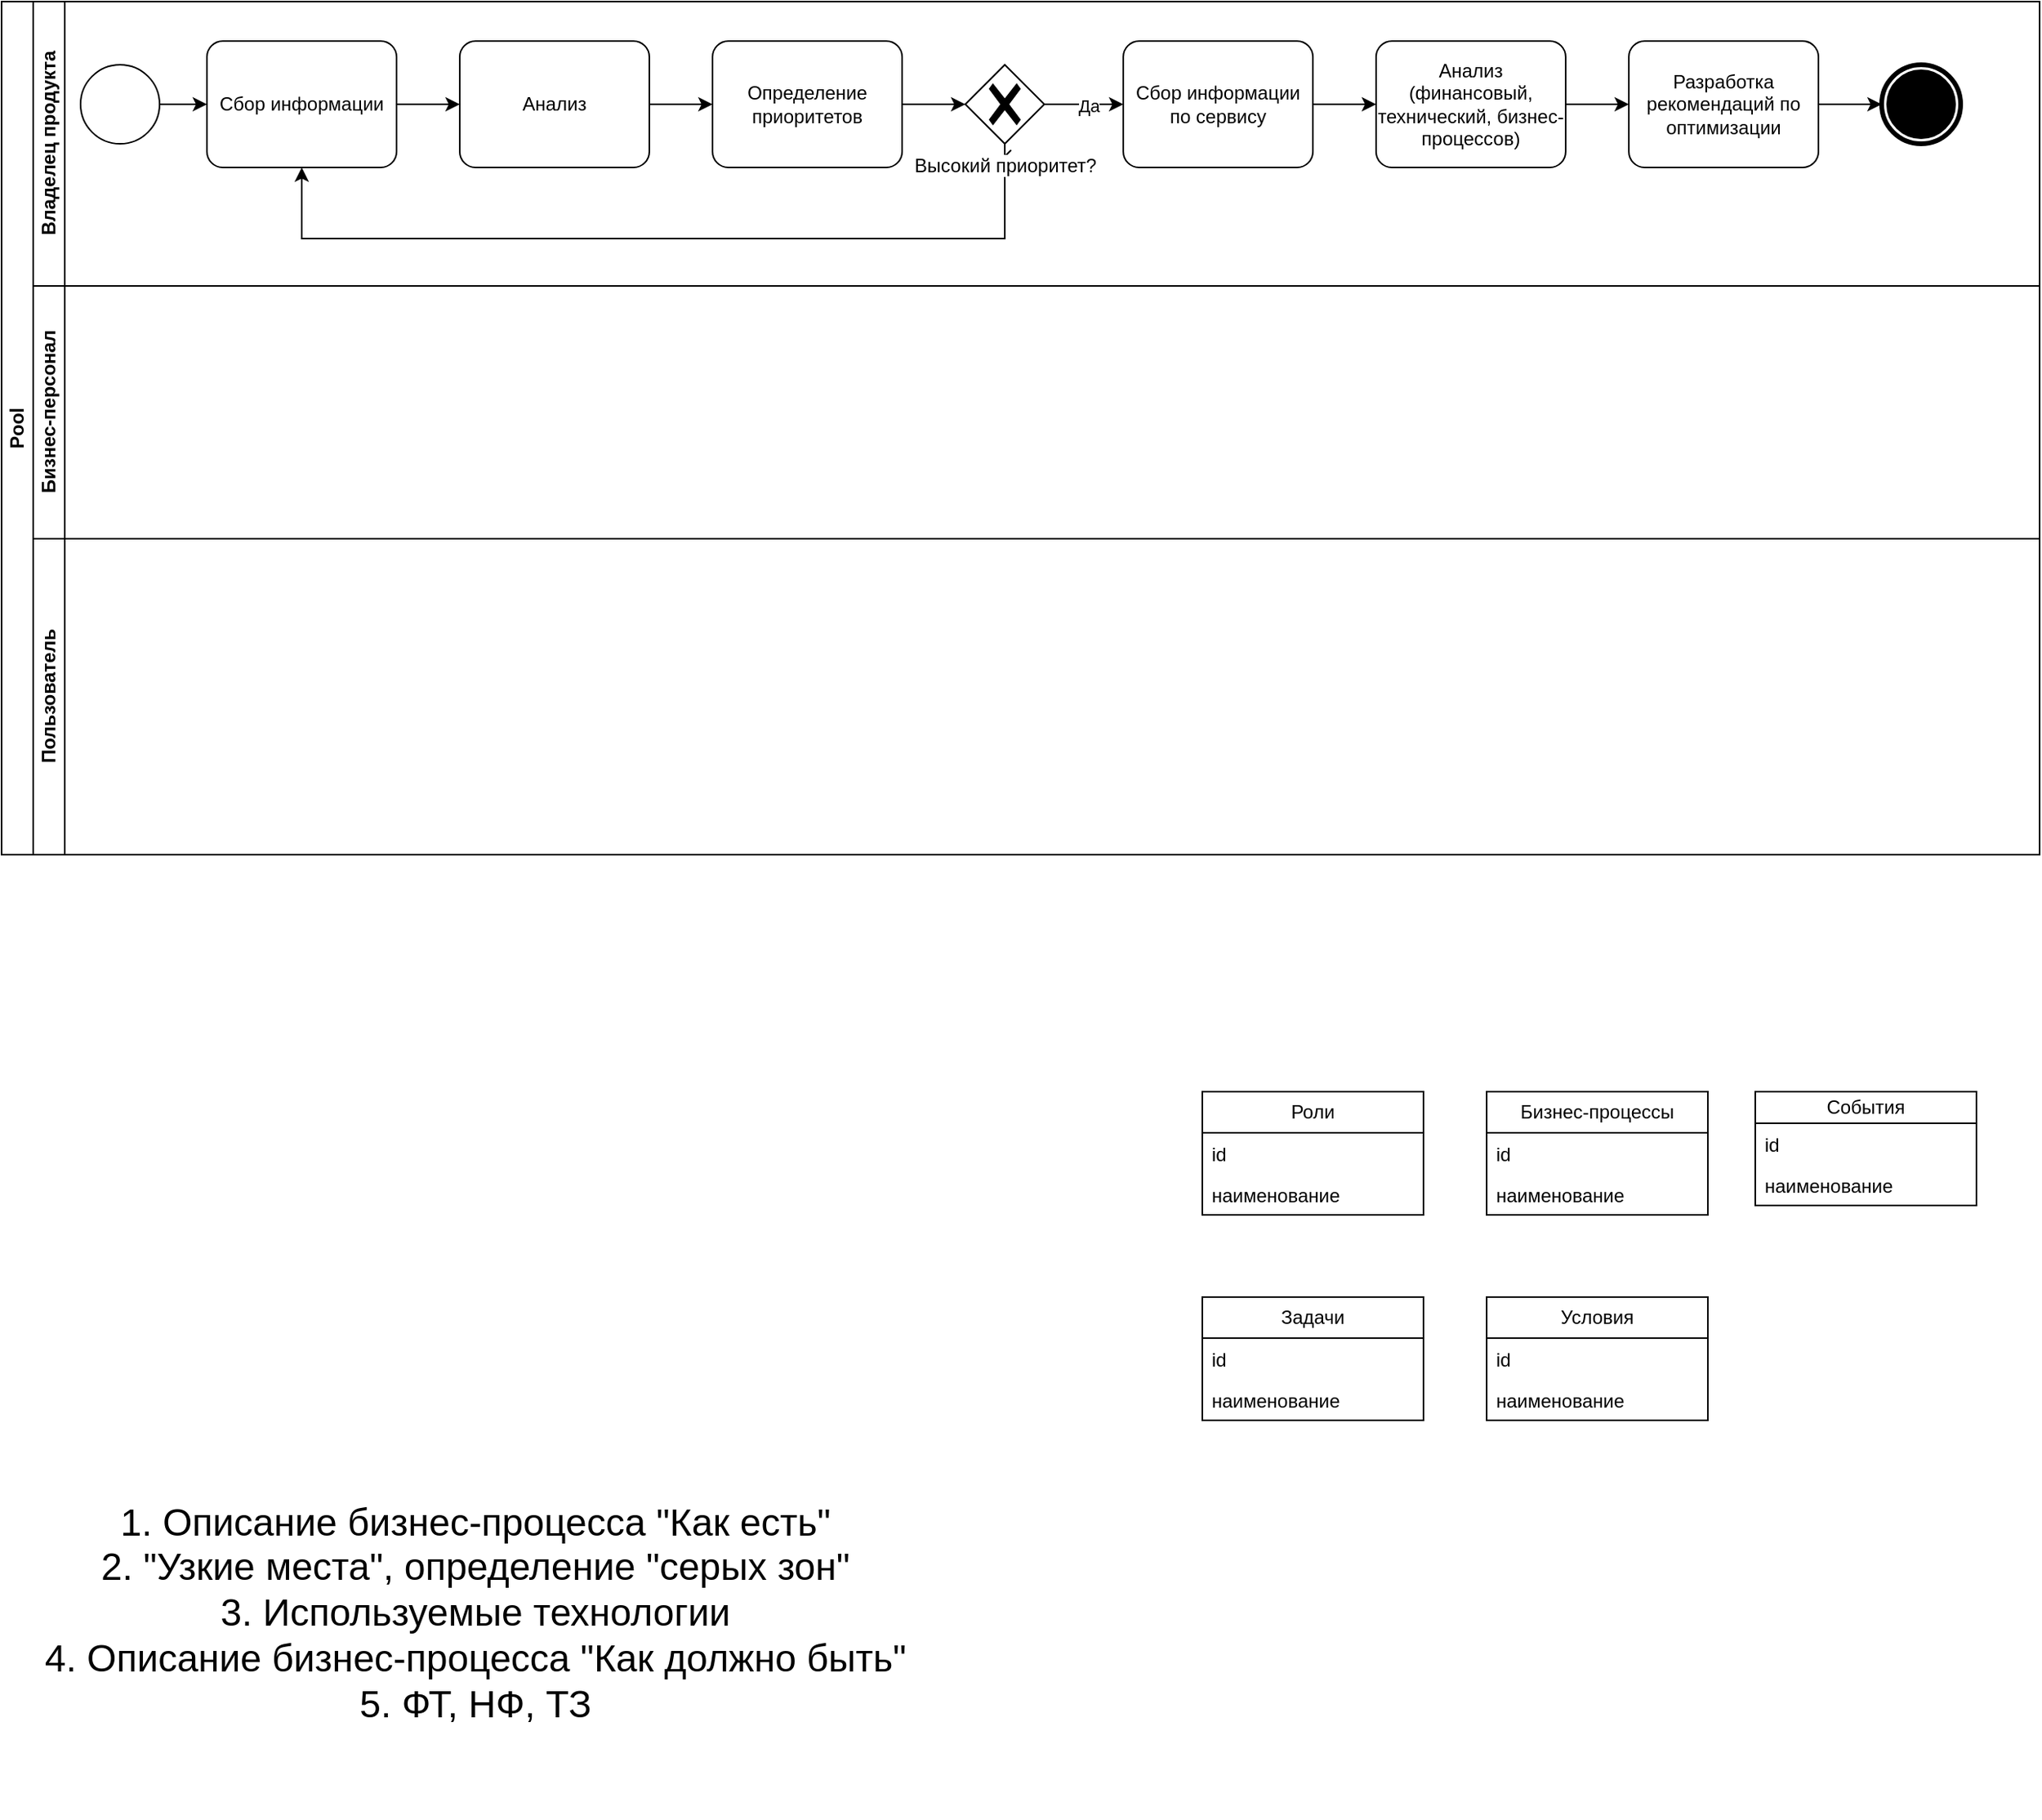 <mxfile version="21.6.5" type="github">
  <diagram name="Страница 1" id="9IuZvNYRoDw_cZlBoTu7">
    <mxGraphModel dx="880" dy="478" grid="1" gridSize="10" guides="1" tooltips="1" connect="1" arrows="1" fold="1" page="1" pageScale="1" pageWidth="827" pageHeight="1169" math="0" shadow="0">
      <root>
        <mxCell id="0" />
        <mxCell id="1" parent="0" />
        <mxCell id="Grty-4EMdzizV5Q1cPPK-3" style="edgeStyle=orthogonalEdgeStyle;rounded=0;orthogonalLoop=1;jettySize=auto;html=1;exitX=1;exitY=0.5;exitDx=0;exitDy=0;exitPerimeter=0;entryX=0;entryY=0.5;entryDx=0;entryDy=0;entryPerimeter=0;" edge="1" parent="1" source="Grty-4EMdzizV5Q1cPPK-1" target="Grty-4EMdzizV5Q1cPPK-2">
          <mxGeometry relative="1" as="geometry" />
        </mxCell>
        <mxCell id="Grty-4EMdzizV5Q1cPPK-1" value="" style="points=[[0.145,0.145,0],[0.5,0,0],[0.855,0.145,0],[1,0.5,0],[0.855,0.855,0],[0.5,1,0],[0.145,0.855,0],[0,0.5,0]];shape=mxgraph.bpmn.event;html=1;verticalLabelPosition=bottom;labelBackgroundColor=#ffffff;verticalAlign=top;align=center;perimeter=ellipsePerimeter;outlineConnect=0;aspect=fixed;outline=standard;symbol=general;" vertex="1" parent="1">
          <mxGeometry x="80" y="80" width="50" height="50" as="geometry" />
        </mxCell>
        <mxCell id="Grty-4EMdzizV5Q1cPPK-6" value="" style="edgeStyle=orthogonalEdgeStyle;rounded=0;orthogonalLoop=1;jettySize=auto;html=1;" edge="1" parent="1" source="Grty-4EMdzizV5Q1cPPK-2" target="Grty-4EMdzizV5Q1cPPK-5">
          <mxGeometry relative="1" as="geometry" />
        </mxCell>
        <mxCell id="Grty-4EMdzizV5Q1cPPK-2" value="Сбор информации" style="points=[[0.25,0,0],[0.5,0,0],[0.75,0,0],[1,0.25,0],[1,0.5,0],[1,0.75,0],[0.75,1,0],[0.5,1,0],[0.25,1,0],[0,0.75,0],[0,0.5,0],[0,0.25,0]];shape=mxgraph.bpmn.task;whiteSpace=wrap;rectStyle=rounded;size=10;html=1;container=1;expand=0;collapsible=0;taskMarker=abstract;" vertex="1" parent="1">
          <mxGeometry x="160" y="65" width="120" height="80" as="geometry" />
        </mxCell>
        <mxCell id="Grty-4EMdzizV5Q1cPPK-9" style="edgeStyle=orthogonalEdgeStyle;rounded=0;orthogonalLoop=1;jettySize=auto;html=1;exitX=1;exitY=0.5;exitDx=0;exitDy=0;exitPerimeter=0;" edge="1" parent="1" source="Grty-4EMdzizV5Q1cPPK-4" target="Grty-4EMdzizV5Q1cPPK-8">
          <mxGeometry relative="1" as="geometry" />
        </mxCell>
        <mxCell id="Grty-4EMdzizV5Q1cPPK-4" value="Определение приоритетов" style="points=[[0.25,0,0],[0.5,0,0],[0.75,0,0],[1,0.25,0],[1,0.5,0],[1,0.75,0],[0.75,1,0],[0.5,1,0],[0.25,1,0],[0,0.75,0],[0,0.5,0],[0,0.25,0]];shape=mxgraph.bpmn.task;whiteSpace=wrap;rectStyle=rounded;size=10;html=1;container=1;expand=0;collapsible=0;taskMarker=abstract;" vertex="1" parent="1">
          <mxGeometry x="480" y="65" width="120" height="80" as="geometry" />
        </mxCell>
        <mxCell id="Grty-4EMdzizV5Q1cPPK-7" style="edgeStyle=orthogonalEdgeStyle;rounded=0;orthogonalLoop=1;jettySize=auto;html=1;exitX=1;exitY=0.5;exitDx=0;exitDy=0;exitPerimeter=0;entryX=0;entryY=0.5;entryDx=0;entryDy=0;entryPerimeter=0;" edge="1" parent="1" source="Grty-4EMdzizV5Q1cPPK-5" target="Grty-4EMdzizV5Q1cPPK-4">
          <mxGeometry relative="1" as="geometry" />
        </mxCell>
        <mxCell id="Grty-4EMdzizV5Q1cPPK-5" value="Анализ" style="points=[[0.25,0,0],[0.5,0,0],[0.75,0,0],[1,0.25,0],[1,0.5,0],[1,0.75,0],[0.75,1,0],[0.5,1,0],[0.25,1,0],[0,0.75,0],[0,0.5,0],[0,0.25,0]];shape=mxgraph.bpmn.task;whiteSpace=wrap;rectStyle=rounded;size=10;html=1;container=1;expand=0;collapsible=0;taskMarker=abstract;" vertex="1" parent="1">
          <mxGeometry x="320" y="65" width="120" height="80" as="geometry" />
        </mxCell>
        <mxCell id="Grty-4EMdzizV5Q1cPPK-11" style="edgeStyle=orthogonalEdgeStyle;rounded=0;orthogonalLoop=1;jettySize=auto;html=1;exitX=1;exitY=0.5;exitDx=0;exitDy=0;exitPerimeter=0;entryX=0;entryY=0.5;entryDx=0;entryDy=0;entryPerimeter=0;" edge="1" parent="1" source="Grty-4EMdzizV5Q1cPPK-8" target="Grty-4EMdzizV5Q1cPPK-10">
          <mxGeometry relative="1" as="geometry" />
        </mxCell>
        <mxCell id="Grty-4EMdzizV5Q1cPPK-13" value="Да" style="edgeLabel;html=1;align=center;verticalAlign=middle;resizable=0;points=[];" vertex="1" connectable="0" parent="Grty-4EMdzizV5Q1cPPK-11">
          <mxGeometry x="0.106" y="-1" relative="1" as="geometry">
            <mxPoint as="offset" />
          </mxGeometry>
        </mxCell>
        <mxCell id="Grty-4EMdzizV5Q1cPPK-12" style="edgeStyle=orthogonalEdgeStyle;rounded=0;orthogonalLoop=1;jettySize=auto;html=1;exitX=0.5;exitY=1;exitDx=0;exitDy=0;exitPerimeter=0;entryX=0.5;entryY=1;entryDx=0;entryDy=0;entryPerimeter=0;startArrow=dash;startFill=0;" edge="1" parent="1" source="Grty-4EMdzizV5Q1cPPK-8" target="Grty-4EMdzizV5Q1cPPK-2">
          <mxGeometry relative="1" as="geometry">
            <Array as="points">
              <mxPoint x="665" y="190" />
              <mxPoint x="220" y="190" />
            </Array>
          </mxGeometry>
        </mxCell>
        <mxCell id="Grty-4EMdzizV5Q1cPPK-8" value="Высокий приоритет?" style="points=[[0.25,0.25,0],[0.5,0,0],[0.75,0.25,0],[1,0.5,0],[0.75,0.75,0],[0.5,1,0],[0.25,0.75,0],[0,0.5,0]];shape=mxgraph.bpmn.gateway2;html=1;verticalLabelPosition=bottom;labelBackgroundColor=#ffffff;verticalAlign=top;align=center;perimeter=rhombusPerimeter;outlineConnect=0;outline=none;symbol=none;gwType=exclusive;" vertex="1" parent="1">
          <mxGeometry x="640" y="80" width="50" height="50" as="geometry" />
        </mxCell>
        <mxCell id="Grty-4EMdzizV5Q1cPPK-15" value="" style="edgeStyle=orthogonalEdgeStyle;rounded=0;orthogonalLoop=1;jettySize=auto;html=1;" edge="1" parent="1" source="Grty-4EMdzizV5Q1cPPK-10" target="Grty-4EMdzizV5Q1cPPK-14">
          <mxGeometry relative="1" as="geometry" />
        </mxCell>
        <mxCell id="Grty-4EMdzizV5Q1cPPK-10" value="Сбор информации по сервису" style="points=[[0.25,0,0],[0.5,0,0],[0.75,0,0],[1,0.25,0],[1,0.5,0],[1,0.75,0],[0.75,1,0],[0.5,1,0],[0.25,1,0],[0,0.75,0],[0,0.5,0],[0,0.25,0]];shape=mxgraph.bpmn.task;whiteSpace=wrap;rectStyle=rounded;size=10;html=1;container=1;expand=0;collapsible=0;taskMarker=abstract;" vertex="1" parent="1">
          <mxGeometry x="740" y="65" width="120" height="80" as="geometry" />
        </mxCell>
        <mxCell id="Grty-4EMdzizV5Q1cPPK-17" value="" style="edgeStyle=orthogonalEdgeStyle;rounded=0;orthogonalLoop=1;jettySize=auto;html=1;" edge="1" parent="1" source="Grty-4EMdzizV5Q1cPPK-14" target="Grty-4EMdzizV5Q1cPPK-16">
          <mxGeometry relative="1" as="geometry" />
        </mxCell>
        <mxCell id="Grty-4EMdzizV5Q1cPPK-14" value="Анализ (финансовый, технический, бизнес-процессов)" style="points=[[0.25,0,0],[0.5,0,0],[0.75,0,0],[1,0.25,0],[1,0.5,0],[1,0.75,0],[0.75,1,0],[0.5,1,0],[0.25,1,0],[0,0.75,0],[0,0.5,0],[0,0.25,0]];shape=mxgraph.bpmn.task;whiteSpace=wrap;rectStyle=rounded;size=10;html=1;container=1;expand=0;collapsible=0;taskMarker=abstract;" vertex="1" parent="1">
          <mxGeometry x="900" y="65" width="120" height="80" as="geometry" />
        </mxCell>
        <mxCell id="Grty-4EMdzizV5Q1cPPK-19" value="" style="edgeStyle=orthogonalEdgeStyle;rounded=0;orthogonalLoop=1;jettySize=auto;html=1;" edge="1" parent="1" source="Grty-4EMdzizV5Q1cPPK-16">
          <mxGeometry relative="1" as="geometry">
            <mxPoint x="1220" y="105.0" as="targetPoint" />
          </mxGeometry>
        </mxCell>
        <mxCell id="Grty-4EMdzizV5Q1cPPK-16" value="Разработка рекомендаций по оптимизации" style="points=[[0.25,0,0],[0.5,0,0],[0.75,0,0],[1,0.25,0],[1,0.5,0],[1,0.75,0],[0.75,1,0],[0.5,1,0],[0.25,1,0],[0,0.75,0],[0,0.5,0],[0,0.25,0]];shape=mxgraph.bpmn.task;whiteSpace=wrap;rectStyle=rounded;size=10;html=1;container=1;expand=0;collapsible=0;taskMarker=abstract;" vertex="1" parent="1">
          <mxGeometry x="1060" y="65" width="120" height="80" as="geometry" />
        </mxCell>
        <mxCell id="Grty-4EMdzizV5Q1cPPK-20" value="" style="points=[[0.145,0.145,0],[0.5,0,0],[0.855,0.145,0],[1,0.5,0],[0.855,0.855,0],[0.5,1,0],[0.145,0.855,0],[0,0.5,0]];shape=mxgraph.bpmn.event;html=1;verticalLabelPosition=bottom;labelBackgroundColor=#ffffff;verticalAlign=top;align=center;perimeter=ellipsePerimeter;outlineConnect=0;aspect=fixed;outline=end;symbol=terminate;" vertex="1" parent="1">
          <mxGeometry x="1220" y="80" width="50" height="50" as="geometry" />
        </mxCell>
        <mxCell id="Grty-4EMdzizV5Q1cPPK-22" value="Pool" style="swimlane;html=1;childLayout=stackLayout;resizeParent=1;resizeParentMax=0;horizontal=0;startSize=20;horizontalStack=0;whiteSpace=wrap;" vertex="1" parent="1">
          <mxGeometry x="30" y="40" width="1290" height="540" as="geometry" />
        </mxCell>
        <mxCell id="Grty-4EMdzizV5Q1cPPK-23" value="Владелец продукта" style="swimlane;html=1;startSize=20;horizontal=0;" vertex="1" parent="Grty-4EMdzizV5Q1cPPK-22">
          <mxGeometry x="20" width="1270" height="180" as="geometry" />
        </mxCell>
        <mxCell id="Grty-4EMdzizV5Q1cPPK-24" value="Бизнес-персонал" style="swimlane;html=1;startSize=20;horizontal=0;" vertex="1" parent="Grty-4EMdzizV5Q1cPPK-22">
          <mxGeometry x="20" y="180" width="1270" height="160" as="geometry" />
        </mxCell>
        <mxCell id="Grty-4EMdzizV5Q1cPPK-25" value="Пользователь" style="swimlane;html=1;startSize=20;horizontal=0;" vertex="1" parent="Grty-4EMdzizV5Q1cPPK-22">
          <mxGeometry x="20" y="340" width="1270" height="200" as="geometry" />
        </mxCell>
        <mxCell id="Grty-4EMdzizV5Q1cPPK-26" value="1. Описание бизнес-процесса &quot;Как есть&quot;&lt;br&gt;2. &quot;Узкие места&quot;, определение &quot;серых зон&quot;&lt;br&gt;3. Используемые технологии&lt;br&gt;4. Описание бизнес-процесса &quot;Как должно быть&quot;&lt;br&gt;5. ФТ, НФ, ТЗ" style="text;html=1;strokeColor=none;fillColor=none;align=center;verticalAlign=middle;whiteSpace=wrap;rounded=0;fontSize=24;" vertex="1" parent="1">
          <mxGeometry x="40" y="930" width="580" height="260" as="geometry" />
        </mxCell>
        <mxCell id="Grty-4EMdzizV5Q1cPPK-27" value="Роли" style="swimlane;fontStyle=0;childLayout=stackLayout;horizontal=1;startSize=26;fillColor=none;horizontalStack=0;resizeParent=1;resizeParentMax=0;resizeLast=0;collapsible=1;marginBottom=0;whiteSpace=wrap;html=1;" vertex="1" parent="1">
          <mxGeometry x="790" y="730" width="140" height="78" as="geometry" />
        </mxCell>
        <mxCell id="Grty-4EMdzizV5Q1cPPK-28" value="id" style="text;strokeColor=none;fillColor=none;align=left;verticalAlign=top;spacingLeft=4;spacingRight=4;overflow=hidden;rotatable=0;points=[[0,0.5],[1,0.5]];portConstraint=eastwest;whiteSpace=wrap;html=1;" vertex="1" parent="Grty-4EMdzizV5Q1cPPK-27">
          <mxGeometry y="26" width="140" height="26" as="geometry" />
        </mxCell>
        <mxCell id="Grty-4EMdzizV5Q1cPPK-29" value="наименование" style="text;strokeColor=none;fillColor=none;align=left;verticalAlign=top;spacingLeft=4;spacingRight=4;overflow=hidden;rotatable=0;points=[[0,0.5],[1,0.5]];portConstraint=eastwest;whiteSpace=wrap;html=1;" vertex="1" parent="Grty-4EMdzizV5Q1cPPK-27">
          <mxGeometry y="52" width="140" height="26" as="geometry" />
        </mxCell>
        <mxCell id="Grty-4EMdzizV5Q1cPPK-31" value="Бизнес-процессы" style="swimlane;fontStyle=0;childLayout=stackLayout;horizontal=1;startSize=26;fillColor=none;horizontalStack=0;resizeParent=1;resizeParentMax=0;resizeLast=0;collapsible=1;marginBottom=0;whiteSpace=wrap;html=1;" vertex="1" parent="1">
          <mxGeometry x="970" y="730" width="140" height="78" as="geometry" />
        </mxCell>
        <mxCell id="Grty-4EMdzizV5Q1cPPK-32" value="id" style="text;strokeColor=none;fillColor=none;align=left;verticalAlign=top;spacingLeft=4;spacingRight=4;overflow=hidden;rotatable=0;points=[[0,0.5],[1,0.5]];portConstraint=eastwest;whiteSpace=wrap;html=1;" vertex="1" parent="Grty-4EMdzizV5Q1cPPK-31">
          <mxGeometry y="26" width="140" height="26" as="geometry" />
        </mxCell>
        <mxCell id="Grty-4EMdzizV5Q1cPPK-33" value="наименование" style="text;strokeColor=none;fillColor=none;align=left;verticalAlign=top;spacingLeft=4;spacingRight=4;overflow=hidden;rotatable=0;points=[[0,0.5],[1,0.5]];portConstraint=eastwest;whiteSpace=wrap;html=1;" vertex="1" parent="Grty-4EMdzizV5Q1cPPK-31">
          <mxGeometry y="52" width="140" height="26" as="geometry" />
        </mxCell>
        <mxCell id="Grty-4EMdzizV5Q1cPPK-34" value="Задачи" style="swimlane;fontStyle=0;childLayout=stackLayout;horizontal=1;startSize=26;fillColor=none;horizontalStack=0;resizeParent=1;resizeParentMax=0;resizeLast=0;collapsible=1;marginBottom=0;whiteSpace=wrap;html=1;" vertex="1" parent="1">
          <mxGeometry x="790" y="860" width="140" height="78" as="geometry" />
        </mxCell>
        <mxCell id="Grty-4EMdzizV5Q1cPPK-35" value="id" style="text;strokeColor=none;fillColor=none;align=left;verticalAlign=top;spacingLeft=4;spacingRight=4;overflow=hidden;rotatable=0;points=[[0,0.5],[1,0.5]];portConstraint=eastwest;whiteSpace=wrap;html=1;" vertex="1" parent="Grty-4EMdzizV5Q1cPPK-34">
          <mxGeometry y="26" width="140" height="26" as="geometry" />
        </mxCell>
        <mxCell id="Grty-4EMdzizV5Q1cPPK-36" value="наименование" style="text;strokeColor=none;fillColor=none;align=left;verticalAlign=top;spacingLeft=4;spacingRight=4;overflow=hidden;rotatable=0;points=[[0,0.5],[1,0.5]];portConstraint=eastwest;whiteSpace=wrap;html=1;" vertex="1" parent="Grty-4EMdzizV5Q1cPPK-34">
          <mxGeometry y="52" width="140" height="26" as="geometry" />
        </mxCell>
        <mxCell id="Grty-4EMdzizV5Q1cPPK-37" value="Условия" style="swimlane;fontStyle=0;childLayout=stackLayout;horizontal=1;startSize=26;fillColor=none;horizontalStack=0;resizeParent=1;resizeParentMax=0;resizeLast=0;collapsible=1;marginBottom=0;whiteSpace=wrap;html=1;" vertex="1" parent="1">
          <mxGeometry x="970" y="860" width="140" height="78" as="geometry" />
        </mxCell>
        <mxCell id="Grty-4EMdzizV5Q1cPPK-38" value="id" style="text;strokeColor=none;fillColor=none;align=left;verticalAlign=top;spacingLeft=4;spacingRight=4;overflow=hidden;rotatable=0;points=[[0,0.5],[1,0.5]];portConstraint=eastwest;whiteSpace=wrap;html=1;" vertex="1" parent="Grty-4EMdzizV5Q1cPPK-37">
          <mxGeometry y="26" width="140" height="26" as="geometry" />
        </mxCell>
        <mxCell id="Grty-4EMdzizV5Q1cPPK-39" value="наименование" style="text;strokeColor=none;fillColor=none;align=left;verticalAlign=top;spacingLeft=4;spacingRight=4;overflow=hidden;rotatable=0;points=[[0,0.5],[1,0.5]];portConstraint=eastwest;whiteSpace=wrap;html=1;" vertex="1" parent="Grty-4EMdzizV5Q1cPPK-37">
          <mxGeometry y="52" width="140" height="26" as="geometry" />
        </mxCell>
        <mxCell id="Grty-4EMdzizV5Q1cPPK-40" value="События" style="swimlane;fontStyle=0;childLayout=stackLayout;horizontal=1;startSize=20;fillColor=none;horizontalStack=0;resizeParent=1;resizeParentMax=0;resizeLast=0;collapsible=1;marginBottom=0;whiteSpace=wrap;html=1;" vertex="1" parent="1">
          <mxGeometry x="1140" y="730" width="140" height="72" as="geometry" />
        </mxCell>
        <mxCell id="Grty-4EMdzizV5Q1cPPK-41" value="id" style="text;strokeColor=none;fillColor=none;align=left;verticalAlign=top;spacingLeft=4;spacingRight=4;overflow=hidden;rotatable=0;points=[[0,0.5],[1,0.5]];portConstraint=eastwest;whiteSpace=wrap;html=1;" vertex="1" parent="Grty-4EMdzizV5Q1cPPK-40">
          <mxGeometry y="20" width="140" height="26" as="geometry" />
        </mxCell>
        <mxCell id="Grty-4EMdzizV5Q1cPPK-42" value="наименование" style="text;strokeColor=none;fillColor=none;align=left;verticalAlign=top;spacingLeft=4;spacingRight=4;overflow=hidden;rotatable=0;points=[[0,0.5],[1,0.5]];portConstraint=eastwest;whiteSpace=wrap;html=1;" vertex="1" parent="Grty-4EMdzizV5Q1cPPK-40">
          <mxGeometry y="46" width="140" height="26" as="geometry" />
        </mxCell>
      </root>
    </mxGraphModel>
  </diagram>
</mxfile>
